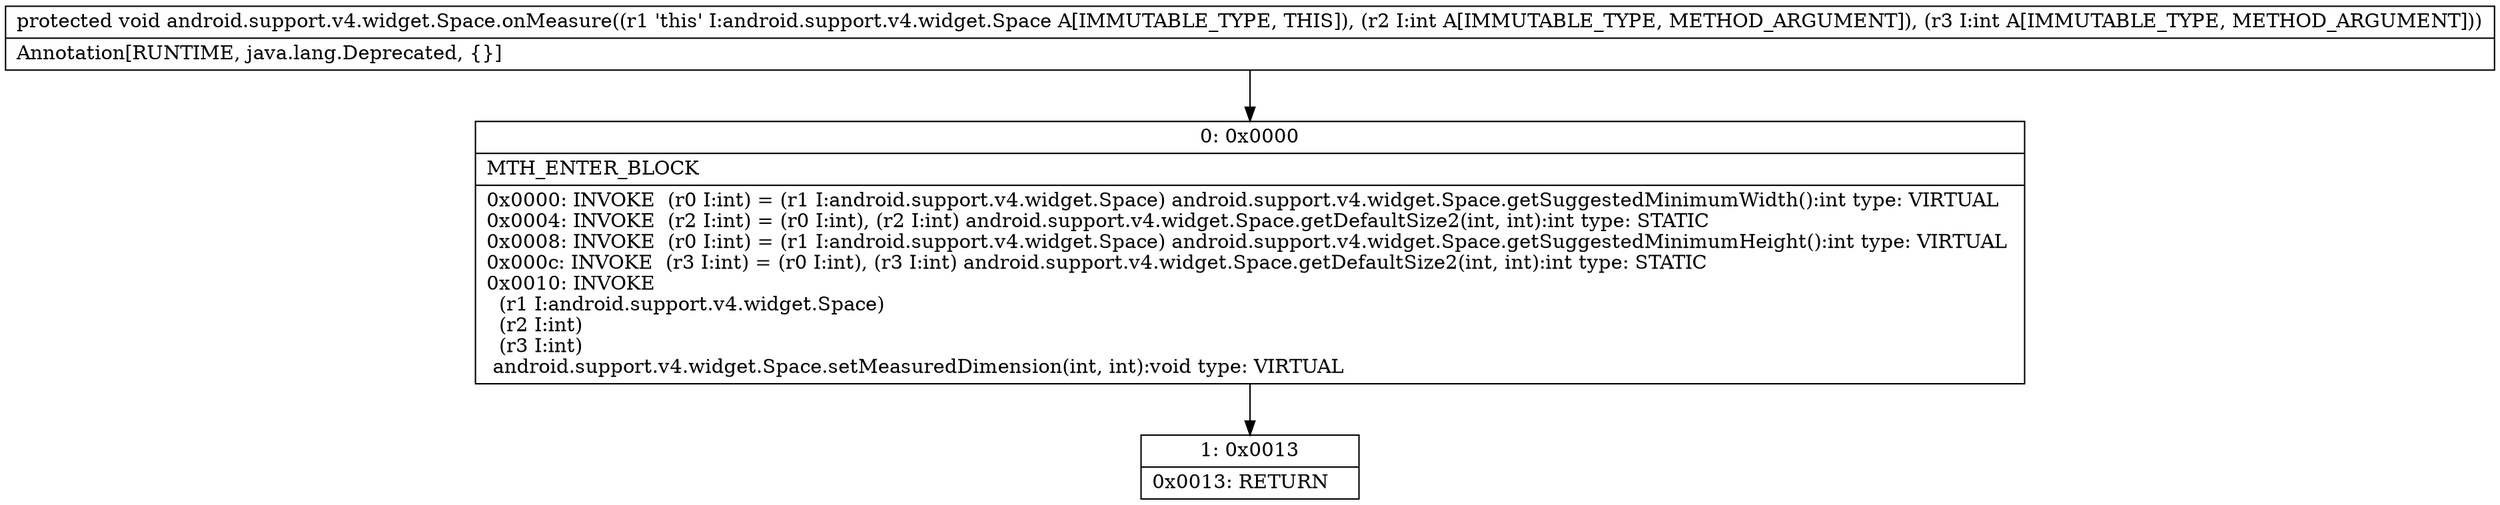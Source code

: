 digraph "CFG forandroid.support.v4.widget.Space.onMeasure(II)V" {
Node_0 [shape=record,label="{0\:\ 0x0000|MTH_ENTER_BLOCK\l|0x0000: INVOKE  (r0 I:int) = (r1 I:android.support.v4.widget.Space) android.support.v4.widget.Space.getSuggestedMinimumWidth():int type: VIRTUAL \l0x0004: INVOKE  (r2 I:int) = (r0 I:int), (r2 I:int) android.support.v4.widget.Space.getDefaultSize2(int, int):int type: STATIC \l0x0008: INVOKE  (r0 I:int) = (r1 I:android.support.v4.widget.Space) android.support.v4.widget.Space.getSuggestedMinimumHeight():int type: VIRTUAL \l0x000c: INVOKE  (r3 I:int) = (r0 I:int), (r3 I:int) android.support.v4.widget.Space.getDefaultSize2(int, int):int type: STATIC \l0x0010: INVOKE  \l  (r1 I:android.support.v4.widget.Space)\l  (r2 I:int)\l  (r3 I:int)\l android.support.v4.widget.Space.setMeasuredDimension(int, int):void type: VIRTUAL \l}"];
Node_1 [shape=record,label="{1\:\ 0x0013|0x0013: RETURN   \l}"];
MethodNode[shape=record,label="{protected void android.support.v4.widget.Space.onMeasure((r1 'this' I:android.support.v4.widget.Space A[IMMUTABLE_TYPE, THIS]), (r2 I:int A[IMMUTABLE_TYPE, METHOD_ARGUMENT]), (r3 I:int A[IMMUTABLE_TYPE, METHOD_ARGUMENT]))  | Annotation[RUNTIME, java.lang.Deprecated, \{\}]\l}"];
MethodNode -> Node_0;
Node_0 -> Node_1;
}

